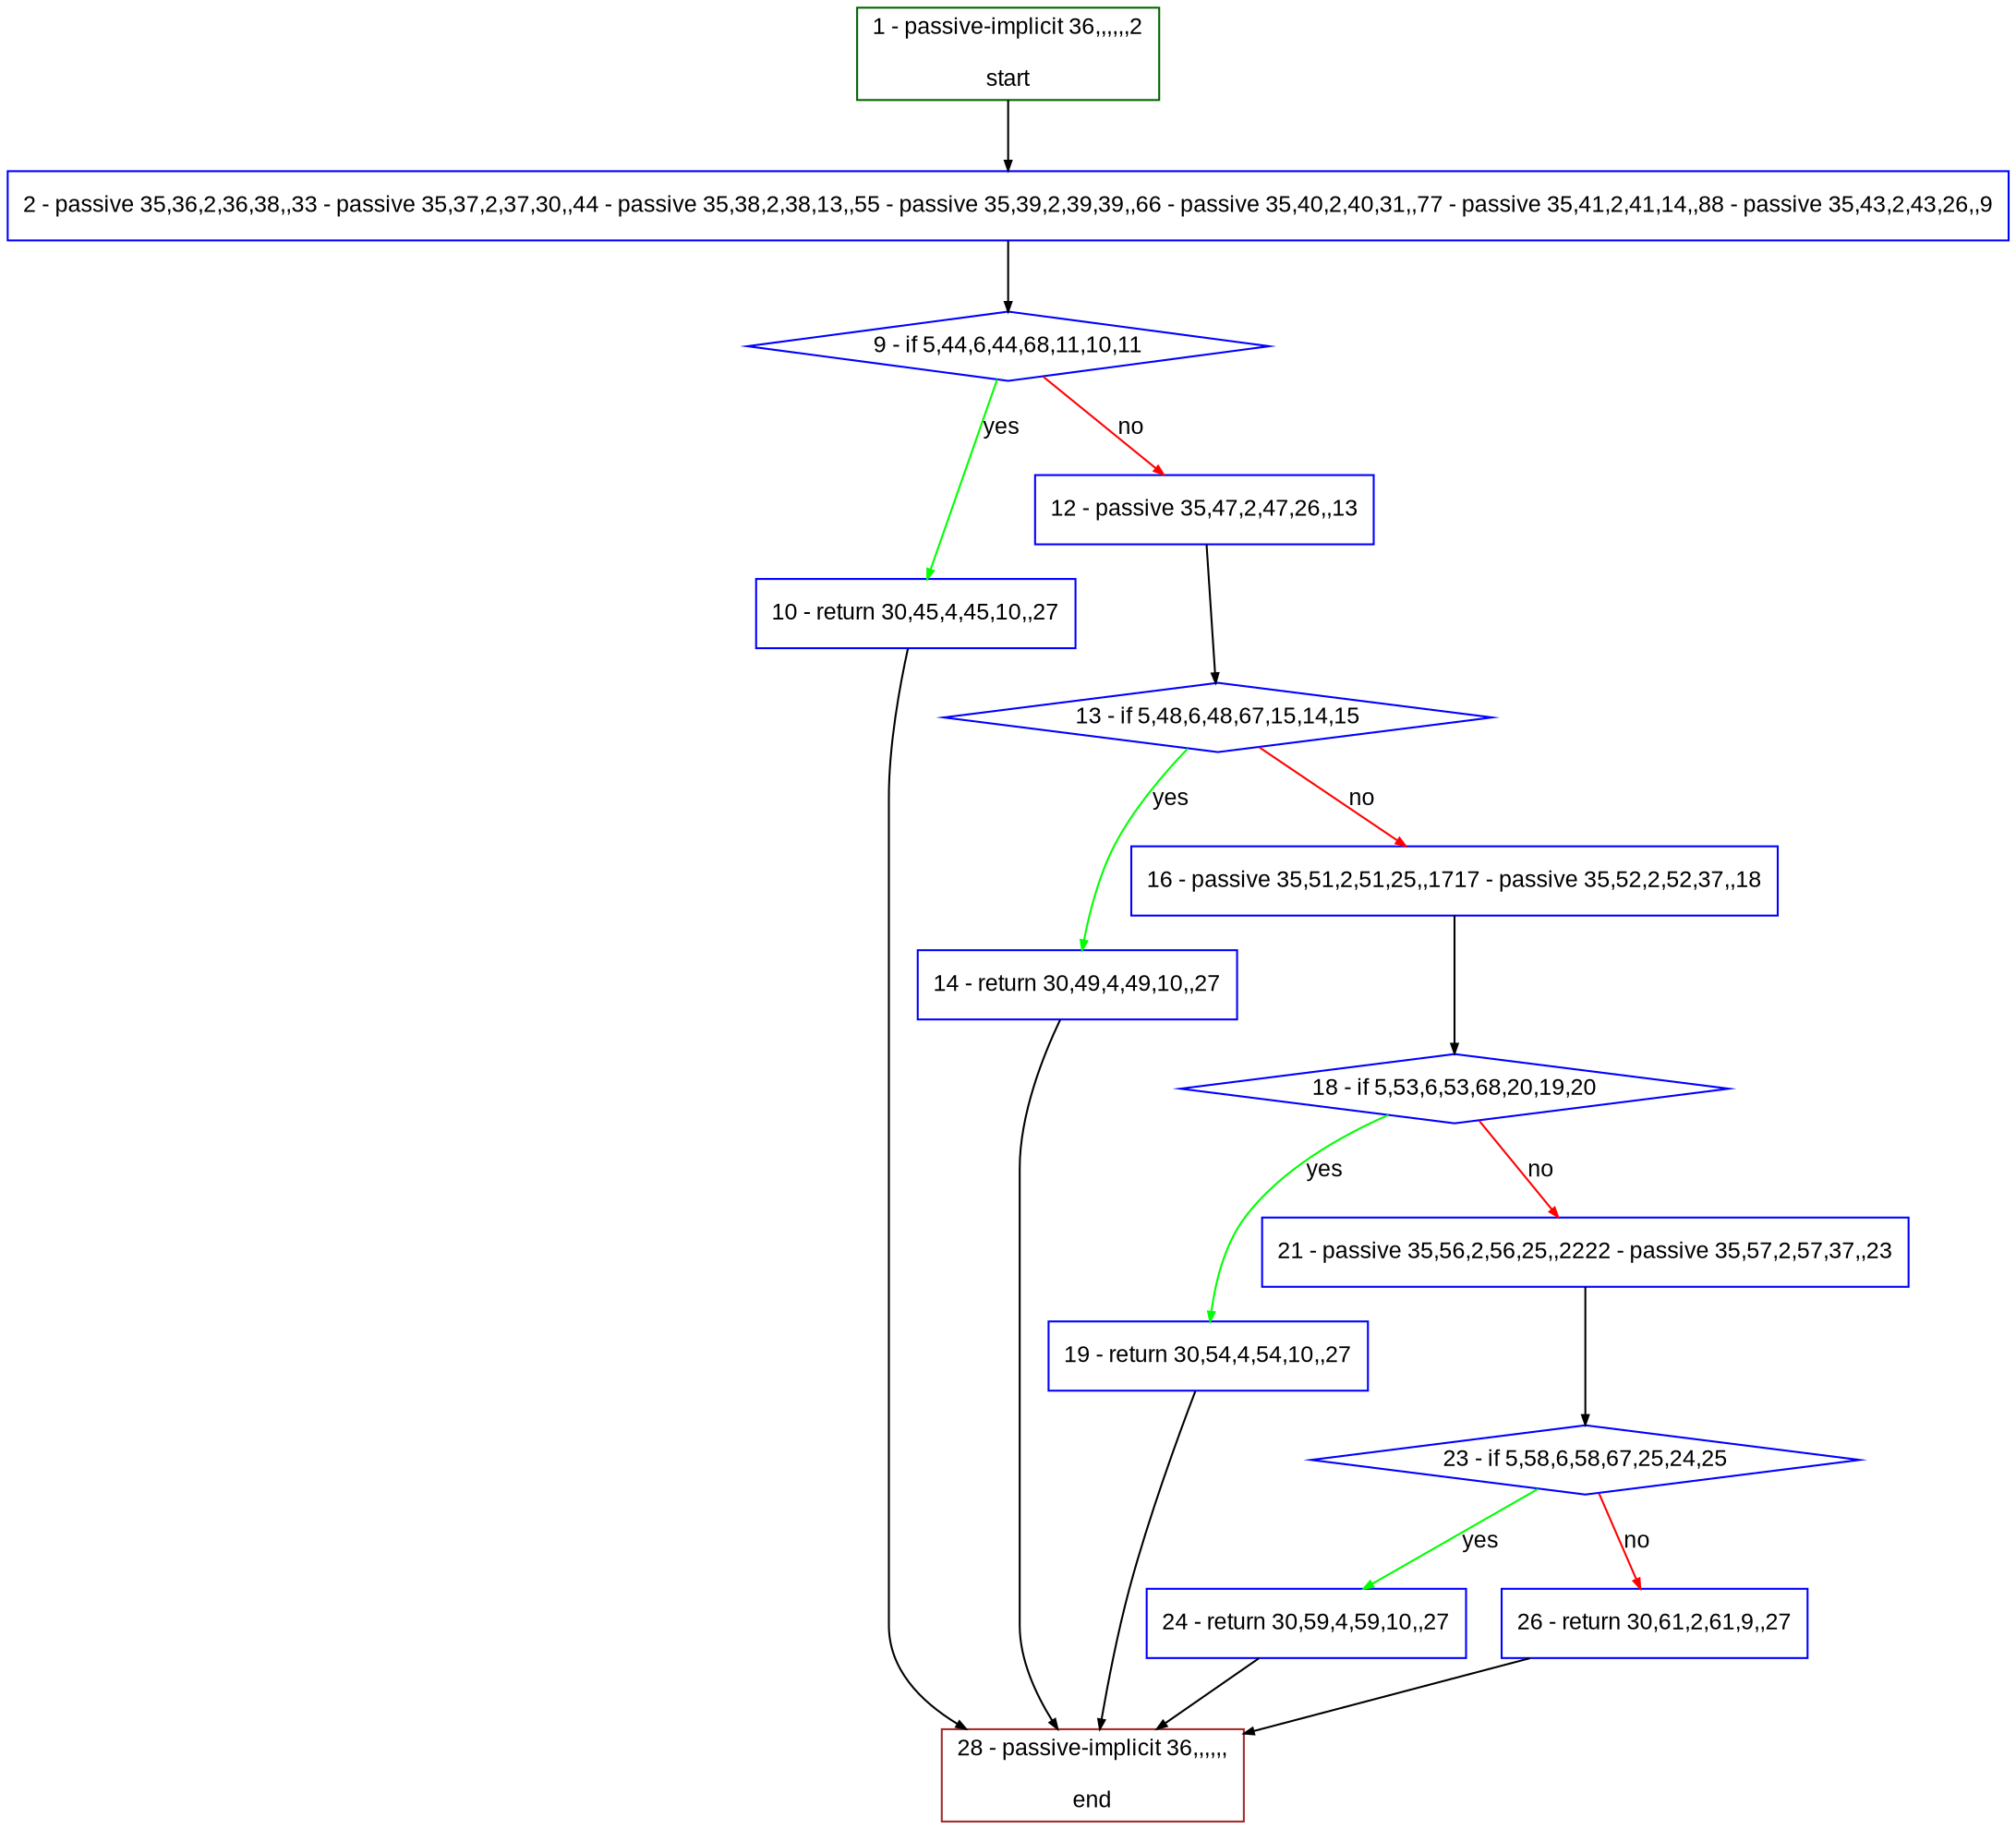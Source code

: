 digraph "" {
  graph [bgcolor="white", fillcolor="#FFFFCC", pack="true", packmode="clust", fontname="Arial", label="", fontsize="12", compound="true", style="rounded,filled"];
  node [node_initialized="no", fillcolor="white", fontname="Arial", label="", color="grey", fontsize="12", fixedsize="false", compound="true", shape="rectangle", style="filled"];
  edge [arrowtail="none", lhead="", fontcolor="black", fontname="Arial", label="", color="black", fontsize="12", arrowhead="normal", arrowsize="0.5", compound="true", ltail="", dir="forward"];
  __N1 [fillcolor="#ffffff", label="2 - passive 35,36,2,36,38,,33 - passive 35,37,2,37,30,,44 - passive 35,38,2,38,13,,55 - passive 35,39,2,39,39,,66 - passive 35,40,2,40,31,,77 - passive 35,41,2,41,14,,88 - passive 35,43,2,43,26,,9", color="#0000ff", shape="box", style="filled"];
  __N2 [fillcolor="#ffffff", label="1 - passive-implicit 36,,,,,,2\n\nstart", color="#006400", shape="box", style="filled"];
  __N3 [fillcolor="#ffffff", label="9 - if 5,44,6,44,68,11,10,11", color="#0000ff", shape="diamond", style="filled"];
  __N4 [fillcolor="#ffffff", label="10 - return 30,45,4,45,10,,27", color="#0000ff", shape="box", style="filled"];
  __N5 [fillcolor="#ffffff", label="12 - passive 35,47,2,47,26,,13", color="#0000ff", shape="box", style="filled"];
  __N6 [fillcolor="#ffffff", label="28 - passive-implicit 36,,,,,,\n\nend", color="#a52a2a", shape="box", style="filled"];
  __N7 [fillcolor="#ffffff", label="13 - if 5,48,6,48,67,15,14,15", color="#0000ff", shape="diamond", style="filled"];
  __N8 [fillcolor="#ffffff", label="14 - return 30,49,4,49,10,,27", color="#0000ff", shape="box", style="filled"];
  __N9 [fillcolor="#ffffff", label="16 - passive 35,51,2,51,25,,1717 - passive 35,52,2,52,37,,18", color="#0000ff", shape="box", style="filled"];
  __N10 [fillcolor="#ffffff", label="18 - if 5,53,6,53,68,20,19,20", color="#0000ff", shape="diamond", style="filled"];
  __N11 [fillcolor="#ffffff", label="19 - return 30,54,4,54,10,,27", color="#0000ff", shape="box", style="filled"];
  __N12 [fillcolor="#ffffff", label="21 - passive 35,56,2,56,25,,2222 - passive 35,57,2,57,37,,23", color="#0000ff", shape="box", style="filled"];
  __N13 [fillcolor="#ffffff", label="23 - if 5,58,6,58,67,25,24,25", color="#0000ff", shape="diamond", style="filled"];
  __N14 [fillcolor="#ffffff", label="24 - return 30,59,4,59,10,,27", color="#0000ff", shape="box", style="filled"];
  __N15 [fillcolor="#ffffff", label="26 - return 30,61,2,61,9,,27", color="#0000ff", shape="box", style="filled"];
  __N2 -> __N1 [arrowtail="none", color="#000000", label="", arrowhead="normal", dir="forward"];
  __N1 -> __N3 [arrowtail="none", color="#000000", label="", arrowhead="normal", dir="forward"];
  __N3 -> __N4 [arrowtail="none", color="#00ff00", label="yes", arrowhead="normal", dir="forward"];
  __N3 -> __N5 [arrowtail="none", color="#ff0000", label="no", arrowhead="normal", dir="forward"];
  __N4 -> __N6 [arrowtail="none", color="#000000", label="", arrowhead="normal", dir="forward"];
  __N5 -> __N7 [arrowtail="none", color="#000000", label="", arrowhead="normal", dir="forward"];
  __N7 -> __N8 [arrowtail="none", color="#00ff00", label="yes", arrowhead="normal", dir="forward"];
  __N7 -> __N9 [arrowtail="none", color="#ff0000", label="no", arrowhead="normal", dir="forward"];
  __N8 -> __N6 [arrowtail="none", color="#000000", label="", arrowhead="normal", dir="forward"];
  __N9 -> __N10 [arrowtail="none", color="#000000", label="", arrowhead="normal", dir="forward"];
  __N10 -> __N11 [arrowtail="none", color="#00ff00", label="yes", arrowhead="normal", dir="forward"];
  __N10 -> __N12 [arrowtail="none", color="#ff0000", label="no", arrowhead="normal", dir="forward"];
  __N11 -> __N6 [arrowtail="none", color="#000000", label="", arrowhead="normal", dir="forward"];
  __N12 -> __N13 [arrowtail="none", color="#000000", label="", arrowhead="normal", dir="forward"];
  __N13 -> __N14 [arrowtail="none", color="#00ff00", label="yes", arrowhead="normal", dir="forward"];
  __N13 -> __N15 [arrowtail="none", color="#ff0000", label="no", arrowhead="normal", dir="forward"];
  __N14 -> __N6 [arrowtail="none", color="#000000", label="", arrowhead="normal", dir="forward"];
  __N15 -> __N6 [arrowtail="none", color="#000000", label="", arrowhead="normal", dir="forward"];
}
